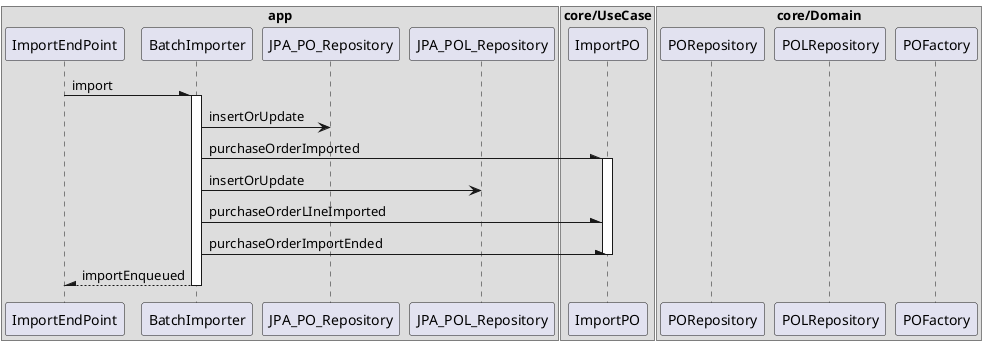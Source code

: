 @startuml
box "app"
  participant ImportEndPoint
  participant BatchImporter
  participant JPA_PO_Repository
  participant JPA_POL_Repository
end box
box "core/UseCase"
  participant ImportPO
end box
box "core/Domain"
  participant PORepository
  participant POLRepository
  participant POFactory
end box

ImportEndPoint -\ BatchImporter: import
activate BatchImporter
  BatchImporter -> JPA_PO_Repository: insertOrUpdate
  BatchImporter -\ ImportPO: purchaseOrderImported
  activate ImportPO
    BatchImporter -> JPA_POL_Repository: insertOrUpdate
    BatchImporter -\ ImportPO: purchaseOrderLIneImported
    BatchImporter -\ ImportPO: purchaseOrderImportEnded
  deactivate ImportPO
return importEnqueued
@enduml
